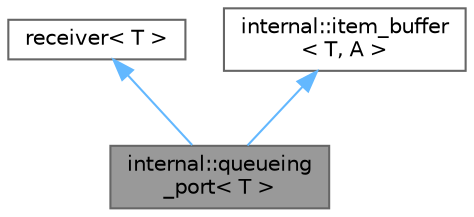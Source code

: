 digraph "internal::queueing_port&lt; T &gt;"
{
 // LATEX_PDF_SIZE
  bgcolor="transparent";
  edge [fontname=Helvetica,fontsize=10,labelfontname=Helvetica,labelfontsize=10];
  node [fontname=Helvetica,fontsize=10,shape=box,height=0.2,width=0.4];
  Node1 [id="Node000001",label="internal::queueing\l_port\< T \>",height=0.2,width=0.4,color="gray40", fillcolor="grey60", style="filled", fontcolor="black",tooltip="queueing join_port"];
  Node2 -> Node1 [id="edge1_Node000001_Node000002",dir="back",color="steelblue1",style="solid",tooltip=" "];
  Node2 [id="Node000002",label="receiver\< T \>",height=0.2,width=0.4,color="gray40", fillcolor="white", style="filled",tooltip=" "];
  Node3 -> Node1 [id="edge2_Node000001_Node000003",dir="back",color="steelblue1",style="solid",tooltip=" "];
  Node3 [id="Node000003",label="internal::item_buffer\l\< T, A \>",height=0.2,width=0.4,color="gray40", fillcolor="white", style="filled",URL="$classinternal_1_1item__buffer.html",tooltip=" "];
}
